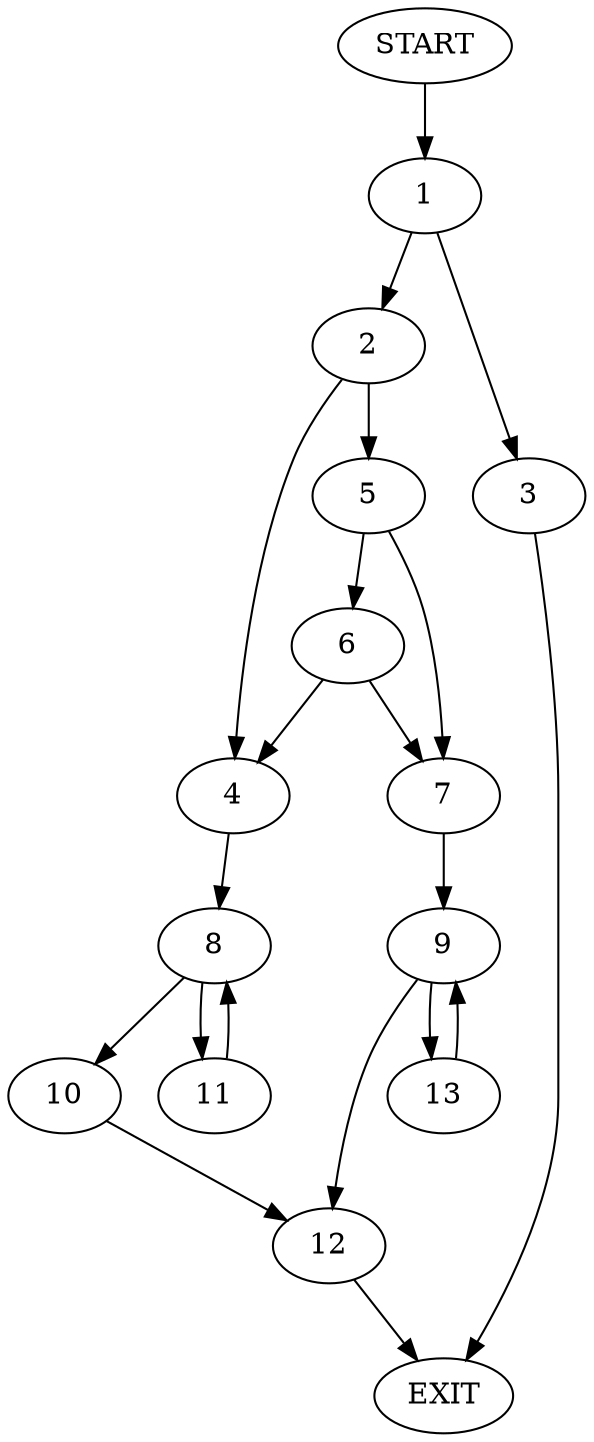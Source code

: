 digraph {
0 [label="START"]
14 [label="EXIT"]
0 -> 1
1 -> 2
1 -> 3
2 -> 4
2 -> 5
3 -> 14
5 -> 6
5 -> 7
4 -> 8
7 -> 9
6 -> 4
6 -> 7
8 -> 10
8 -> 11
11 -> 8
10 -> 12
12 -> 14
9 -> 13
9 -> 12
13 -> 9
}

